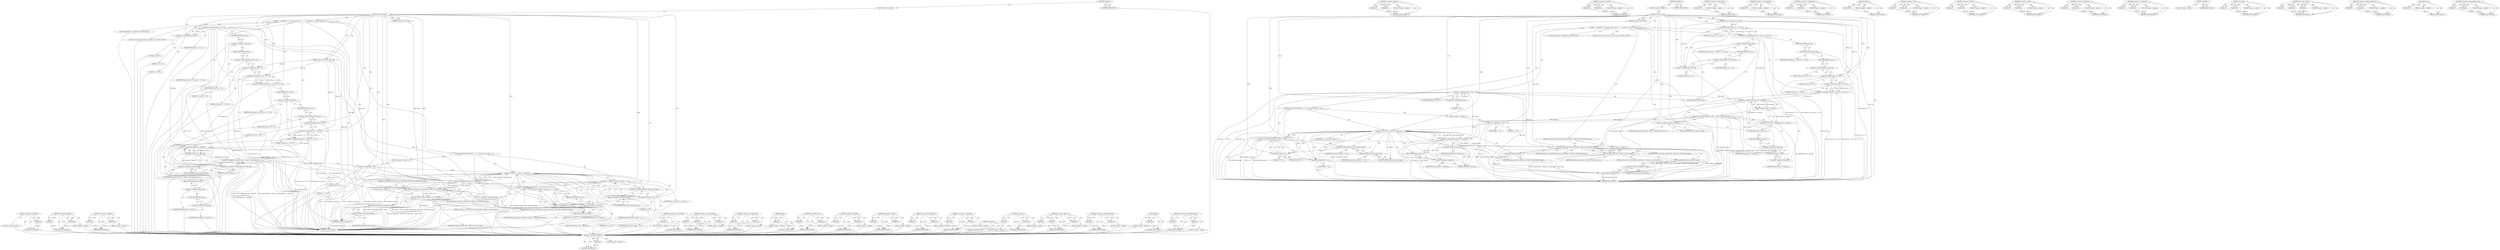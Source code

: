 digraph "&lt;operator&gt;.indirectIndexAccess" {
vulnerable_188 [label=<(METHOD,&lt;operator&gt;.addressOf)>];
vulnerable_189 [label=<(PARAM,p1)>];
vulnerable_190 [label=<(BLOCK,&lt;empty&gt;,&lt;empty&gt;)>];
vulnerable_191 [label=<(METHOD_RETURN,ANY)>];
vulnerable_139 [label=<(METHOD,&lt;operator&gt;.addition)>];
vulnerable_140 [label=<(PARAM,p1)>];
vulnerable_141 [label=<(PARAM,p2)>];
vulnerable_142 [label=<(BLOCK,&lt;empty&gt;,&lt;empty&gt;)>];
vulnerable_143 [label=<(METHOD_RETURN,ANY)>];
vulnerable_163 [label=<(METHOD,&lt;operator&gt;.lessThan)>];
vulnerable_164 [label=<(PARAM,p1)>];
vulnerable_165 [label=<(PARAM,p2)>];
vulnerable_166 [label=<(BLOCK,&lt;empty&gt;,&lt;empty&gt;)>];
vulnerable_167 [label=<(METHOD_RETURN,ANY)>];
vulnerable_6 [label=<(METHOD,&lt;global&gt;)<SUB>1</SUB>>];
vulnerable_7 [label=<(BLOCK,&lt;empty&gt;,&lt;empty&gt;)<SUB>1</SUB>>];
vulnerable_8 [label=<(METHOD,set_active_map)<SUB>1</SUB>>];
vulnerable_9 [label=<(PARAM,const vpx_codec_enc_cfg_t *cfg)<SUB>1</SUB>>];
vulnerable_10 [label=<(PARAM,vpx_codec_ctx_t *codec)<SUB>2</SUB>>];
vulnerable_11 [label=<(BLOCK,{
   unsigned int i;
  vpx_active_map_t map = {...,{
   unsigned int i;
  vpx_active_map_t map = {...)<SUB>2</SUB>>];
vulnerable_12 [label="<(LOCAL,unsigned int i: unsigned int)<SUB>3</SUB>>"];
vulnerable_13 [label="<(LOCAL,vpx_active_map_t map: vpx_active_map_t)<SUB>4</SUB>>"];
vulnerable_14 [label=<(&lt;operator&gt;.assignment,map = {0})<SUB>4</SUB>>];
vulnerable_15 [label=<(IDENTIFIER,map,map = {0})<SUB>4</SUB>>];
vulnerable_16 [label=<(&lt;operator&gt;.arrayInitializer,{0})<SUB>4</SUB>>];
vulnerable_17 [label=<(LITERAL,0,{0})<SUB>4</SUB>>];
vulnerable_18 [label=<(&lt;operator&gt;.assignment,map.rows = (cfg-&gt;g_h + 15) / 16)<SUB>6</SUB>>];
vulnerable_19 [label=<(&lt;operator&gt;.fieldAccess,map.rows)<SUB>6</SUB>>];
vulnerable_20 [label=<(IDENTIFIER,map,map.rows = (cfg-&gt;g_h + 15) / 16)<SUB>6</SUB>>];
vulnerable_21 [label=<(FIELD_IDENTIFIER,rows,rows)<SUB>6</SUB>>];
vulnerable_22 [label=<(&lt;operator&gt;.division,(cfg-&gt;g_h + 15) / 16)<SUB>6</SUB>>];
vulnerable_23 [label=<(&lt;operator&gt;.addition,cfg-&gt;g_h + 15)<SUB>6</SUB>>];
vulnerable_24 [label=<(&lt;operator&gt;.indirectFieldAccess,cfg-&gt;g_h)<SUB>6</SUB>>];
vulnerable_25 [label=<(IDENTIFIER,cfg,cfg-&gt;g_h + 15)<SUB>6</SUB>>];
vulnerable_26 [label=<(FIELD_IDENTIFIER,g_h,g_h)<SUB>6</SUB>>];
vulnerable_27 [label=<(LITERAL,15,cfg-&gt;g_h + 15)<SUB>6</SUB>>];
vulnerable_28 [label=<(LITERAL,16,(cfg-&gt;g_h + 15) / 16)<SUB>6</SUB>>];
vulnerable_29 [label=<(&lt;operator&gt;.assignment,map.cols = (cfg-&gt;g_w + 15) / 16)<SUB>7</SUB>>];
vulnerable_30 [label=<(&lt;operator&gt;.fieldAccess,map.cols)<SUB>7</SUB>>];
vulnerable_31 [label=<(IDENTIFIER,map,map.cols = (cfg-&gt;g_w + 15) / 16)<SUB>7</SUB>>];
vulnerable_32 [label=<(FIELD_IDENTIFIER,cols,cols)<SUB>7</SUB>>];
vulnerable_33 [label=<(&lt;operator&gt;.division,(cfg-&gt;g_w + 15) / 16)<SUB>7</SUB>>];
vulnerable_34 [label=<(&lt;operator&gt;.addition,cfg-&gt;g_w + 15)<SUB>7</SUB>>];
vulnerable_35 [label=<(&lt;operator&gt;.indirectFieldAccess,cfg-&gt;g_w)<SUB>7</SUB>>];
vulnerable_36 [label=<(IDENTIFIER,cfg,cfg-&gt;g_w + 15)<SUB>7</SUB>>];
vulnerable_37 [label=<(FIELD_IDENTIFIER,g_w,g_w)<SUB>7</SUB>>];
vulnerable_38 [label=<(LITERAL,15,cfg-&gt;g_w + 15)<SUB>7</SUB>>];
vulnerable_39 [label=<(LITERAL,16,(cfg-&gt;g_w + 15) / 16)<SUB>7</SUB>>];
vulnerable_40 [label=<(&lt;operator&gt;.assignment,map.active_map = (uint8_t *)malloc(map.rows * m...)<SUB>9</SUB>>];
vulnerable_41 [label=<(&lt;operator&gt;.fieldAccess,map.active_map)<SUB>9</SUB>>];
vulnerable_42 [label=<(IDENTIFIER,map,map.active_map = (uint8_t *)malloc(map.rows * m...)<SUB>9</SUB>>];
vulnerable_43 [label=<(FIELD_IDENTIFIER,active_map,active_map)<SUB>9</SUB>>];
vulnerable_44 [label=<(&lt;operator&gt;.cast,(uint8_t *)malloc(map.rows * map.cols))<SUB>9</SUB>>];
vulnerable_45 [label=<(UNKNOWN,uint8_t *,uint8_t *)<SUB>9</SUB>>];
vulnerable_46 [label=<(malloc,malloc(map.rows * map.cols))<SUB>9</SUB>>];
vulnerable_47 [label=<(&lt;operator&gt;.multiplication,map.rows * map.cols)<SUB>9</SUB>>];
vulnerable_48 [label=<(&lt;operator&gt;.fieldAccess,map.rows)<SUB>9</SUB>>];
vulnerable_49 [label=<(IDENTIFIER,map,map.rows * map.cols)<SUB>9</SUB>>];
vulnerable_50 [label=<(FIELD_IDENTIFIER,rows,rows)<SUB>9</SUB>>];
vulnerable_51 [label=<(&lt;operator&gt;.fieldAccess,map.cols)<SUB>9</SUB>>];
vulnerable_52 [label=<(IDENTIFIER,map,map.rows * map.cols)<SUB>9</SUB>>];
vulnerable_53 [label=<(FIELD_IDENTIFIER,cols,cols)<SUB>9</SUB>>];
vulnerable_54 [label=<(CONTROL_STRUCTURE,FOR,for (i = 0;i &lt; map.rows * map.cols;++i))<SUB>10</SUB>>];
vulnerable_55 [label=<(BLOCK,&lt;empty&gt;,&lt;empty&gt;)<SUB>10</SUB>>];
vulnerable_56 [label=<(&lt;operator&gt;.assignment,i = 0)<SUB>10</SUB>>];
vulnerable_57 [label=<(IDENTIFIER,i,i = 0)<SUB>10</SUB>>];
vulnerable_58 [label=<(LITERAL,0,i = 0)<SUB>10</SUB>>];
vulnerable_59 [label=<(&lt;operator&gt;.lessThan,i &lt; map.rows * map.cols)<SUB>10</SUB>>];
vulnerable_60 [label=<(IDENTIFIER,i,i &lt; map.rows * map.cols)<SUB>10</SUB>>];
vulnerable_61 [label=<(&lt;operator&gt;.multiplication,map.rows * map.cols)<SUB>10</SUB>>];
vulnerable_62 [label=<(&lt;operator&gt;.fieldAccess,map.rows)<SUB>10</SUB>>];
vulnerable_63 [label=<(IDENTIFIER,map,map.rows * map.cols)<SUB>10</SUB>>];
vulnerable_64 [label=<(FIELD_IDENTIFIER,rows,rows)<SUB>10</SUB>>];
vulnerable_65 [label=<(&lt;operator&gt;.fieldAccess,map.cols)<SUB>10</SUB>>];
vulnerable_66 [label=<(IDENTIFIER,map,map.rows * map.cols)<SUB>10</SUB>>];
vulnerable_67 [label=<(FIELD_IDENTIFIER,cols,cols)<SUB>10</SUB>>];
vulnerable_68 [label=<(&lt;operator&gt;.preIncrement,++i)<SUB>10</SUB>>];
vulnerable_69 [label=<(IDENTIFIER,i,++i)<SUB>10</SUB>>];
vulnerable_70 [label=<(&lt;operator&gt;.assignment,map.active_map[i] = i % 2)<SUB>11</SUB>>];
vulnerable_71 [label=<(&lt;operator&gt;.indirectIndexAccess,map.active_map[i])<SUB>11</SUB>>];
vulnerable_72 [label=<(&lt;operator&gt;.fieldAccess,map.active_map)<SUB>11</SUB>>];
vulnerable_73 [label=<(IDENTIFIER,map,map.active_map[i] = i % 2)<SUB>11</SUB>>];
vulnerable_74 [label=<(FIELD_IDENTIFIER,active_map,active_map)<SUB>11</SUB>>];
vulnerable_75 [label=<(IDENTIFIER,i,map.active_map[i] = i % 2)<SUB>11</SUB>>];
vulnerable_76 [label=<(&lt;operator&gt;.modulo,i % 2)<SUB>11</SUB>>];
vulnerable_77 [label=<(IDENTIFIER,i,i % 2)<SUB>11</SUB>>];
vulnerable_78 [label=<(LITERAL,2,i % 2)<SUB>11</SUB>>];
vulnerable_79 [label=<(CONTROL_STRUCTURE,IF,if (vpx_codec_control(codec, VP8E_SET_ACTIVEMAP, &amp;map)))<SUB>13</SUB>>];
vulnerable_80 [label=<(vpx_codec_control,vpx_codec_control(codec, VP8E_SET_ACTIVEMAP, &amp;map))<SUB>13</SUB>>];
vulnerable_81 [label=<(IDENTIFIER,codec,vpx_codec_control(codec, VP8E_SET_ACTIVEMAP, &amp;map))<SUB>13</SUB>>];
vulnerable_82 [label=<(IDENTIFIER,VP8E_SET_ACTIVEMAP,vpx_codec_control(codec, VP8E_SET_ACTIVEMAP, &amp;map))<SUB>13</SUB>>];
vulnerable_83 [label=<(&lt;operator&gt;.addressOf,&amp;map)<SUB>13</SUB>>];
vulnerable_84 [label=<(IDENTIFIER,map,vpx_codec_control(codec, VP8E_SET_ACTIVEMAP, &amp;map))<SUB>13</SUB>>];
vulnerable_85 [label=<(BLOCK,&lt;empty&gt;,&lt;empty&gt;)<SUB>14</SUB>>];
vulnerable_86 [label=<(die_codec,die_codec(codec, &quot;Failed to set active map&quot;))<SUB>14</SUB>>];
vulnerable_87 [label=<(IDENTIFIER,codec,die_codec(codec, &quot;Failed to set active map&quot;))<SUB>14</SUB>>];
vulnerable_88 [label=<(LITERAL,&quot;Failed to set active map&quot;,die_codec(codec, &quot;Failed to set active map&quot;))<SUB>14</SUB>>];
vulnerable_89 [label=<(free,free(map.active_map))<SUB>16</SUB>>];
vulnerable_90 [label=<(&lt;operator&gt;.fieldAccess,map.active_map)<SUB>16</SUB>>];
vulnerable_91 [label=<(IDENTIFIER,map,free(map.active_map))<SUB>16</SUB>>];
vulnerable_92 [label=<(FIELD_IDENTIFIER,active_map,active_map)<SUB>16</SUB>>];
vulnerable_93 [label=<(METHOD_RETURN,void)<SUB>1</SUB>>];
vulnerable_95 [label=<(METHOD_RETURN,ANY)<SUB>1</SUB>>];
vulnerable_168 [label=<(METHOD,&lt;operator&gt;.preIncrement)>];
vulnerable_169 [label=<(PARAM,p1)>];
vulnerable_170 [label=<(BLOCK,&lt;empty&gt;,&lt;empty&gt;)>];
vulnerable_171 [label=<(METHOD_RETURN,ANY)>];
vulnerable_125 [label=<(METHOD,&lt;operator&gt;.arrayInitializer)>];
vulnerable_126 [label=<(PARAM,p1)>];
vulnerable_127 [label=<(BLOCK,&lt;empty&gt;,&lt;empty&gt;)>];
vulnerable_128 [label=<(METHOD_RETURN,ANY)>];
vulnerable_158 [label=<(METHOD,&lt;operator&gt;.multiplication)>];
vulnerable_159 [label=<(PARAM,p1)>];
vulnerable_160 [label=<(PARAM,p2)>];
vulnerable_161 [label=<(BLOCK,&lt;empty&gt;,&lt;empty&gt;)>];
vulnerable_162 [label=<(METHOD_RETURN,ANY)>];
vulnerable_154 [label=<(METHOD,malloc)>];
vulnerable_155 [label=<(PARAM,p1)>];
vulnerable_156 [label=<(BLOCK,&lt;empty&gt;,&lt;empty&gt;)>];
vulnerable_157 [label=<(METHOD_RETURN,ANY)>];
vulnerable_149 [label=<(METHOD,&lt;operator&gt;.cast)>];
vulnerable_150 [label=<(PARAM,p1)>];
vulnerable_151 [label=<(PARAM,p2)>];
vulnerable_152 [label=<(BLOCK,&lt;empty&gt;,&lt;empty&gt;)>];
vulnerable_153 [label=<(METHOD_RETURN,ANY)>];
vulnerable_134 [label=<(METHOD,&lt;operator&gt;.division)>];
vulnerable_135 [label=<(PARAM,p1)>];
vulnerable_136 [label=<(PARAM,p2)>];
vulnerable_137 [label=<(BLOCK,&lt;empty&gt;,&lt;empty&gt;)>];
vulnerable_138 [label=<(METHOD_RETURN,ANY)>];
vulnerable_177 [label=<(METHOD,&lt;operator&gt;.modulo)>];
vulnerable_178 [label=<(PARAM,p1)>];
vulnerable_179 [label=<(PARAM,p2)>];
vulnerable_180 [label=<(BLOCK,&lt;empty&gt;,&lt;empty&gt;)>];
vulnerable_181 [label=<(METHOD_RETURN,ANY)>];
vulnerable_129 [label=<(METHOD,&lt;operator&gt;.fieldAccess)>];
vulnerable_130 [label=<(PARAM,p1)>];
vulnerable_131 [label=<(PARAM,p2)>];
vulnerable_132 [label=<(BLOCK,&lt;empty&gt;,&lt;empty&gt;)>];
vulnerable_133 [label=<(METHOD_RETURN,ANY)>];
vulnerable_120 [label=<(METHOD,&lt;operator&gt;.assignment)>];
vulnerable_121 [label=<(PARAM,p1)>];
vulnerable_122 [label=<(PARAM,p2)>];
vulnerable_123 [label=<(BLOCK,&lt;empty&gt;,&lt;empty&gt;)>];
vulnerable_124 [label=<(METHOD_RETURN,ANY)>];
vulnerable_114 [label=<(METHOD,&lt;global&gt;)<SUB>1</SUB>>];
vulnerable_115 [label=<(BLOCK,&lt;empty&gt;,&lt;empty&gt;)>];
vulnerable_116 [label=<(METHOD_RETURN,ANY)>];
vulnerable_192 [label=<(METHOD,die_codec)>];
vulnerable_193 [label=<(PARAM,p1)>];
vulnerable_194 [label=<(PARAM,p2)>];
vulnerable_195 [label=<(BLOCK,&lt;empty&gt;,&lt;empty&gt;)>];
vulnerable_196 [label=<(METHOD_RETURN,ANY)>];
vulnerable_182 [label=<(METHOD,vpx_codec_control)>];
vulnerable_183 [label=<(PARAM,p1)>];
vulnerable_184 [label=<(PARAM,p2)>];
vulnerable_185 [label=<(PARAM,p3)>];
vulnerable_186 [label=<(BLOCK,&lt;empty&gt;,&lt;empty&gt;)>];
vulnerable_187 [label=<(METHOD_RETURN,ANY)>];
vulnerable_144 [label=<(METHOD,&lt;operator&gt;.indirectFieldAccess)>];
vulnerable_145 [label=<(PARAM,p1)>];
vulnerable_146 [label=<(PARAM,p2)>];
vulnerable_147 [label=<(BLOCK,&lt;empty&gt;,&lt;empty&gt;)>];
vulnerable_148 [label=<(METHOD_RETURN,ANY)>];
vulnerable_197 [label=<(METHOD,free)>];
vulnerable_198 [label=<(PARAM,p1)>];
vulnerable_199 [label=<(BLOCK,&lt;empty&gt;,&lt;empty&gt;)>];
vulnerable_200 [label=<(METHOD_RETURN,ANY)>];
vulnerable_172 [label=<(METHOD,&lt;operator&gt;.indirectIndexAccess)>];
vulnerable_173 [label=<(PARAM,p1)>];
vulnerable_174 [label=<(PARAM,p2)>];
vulnerable_175 [label=<(BLOCK,&lt;empty&gt;,&lt;empty&gt;)>];
vulnerable_176 [label=<(METHOD_RETURN,ANY)>];
fixed_192 [label=<(METHOD,&lt;operator&gt;.addressOf)>];
fixed_193 [label=<(PARAM,p1)>];
fixed_194 [label=<(BLOCK,&lt;empty&gt;,&lt;empty&gt;)>];
fixed_195 [label=<(METHOD_RETURN,ANY)>];
fixed_143 [label=<(METHOD,&lt;operator&gt;.addition)>];
fixed_144 [label=<(PARAM,p1)>];
fixed_145 [label=<(PARAM,p2)>];
fixed_146 [label=<(BLOCK,&lt;empty&gt;,&lt;empty&gt;)>];
fixed_147 [label=<(METHOD_RETURN,ANY)>];
fixed_167 [label=<(METHOD,&lt;operator&gt;.lessThan)>];
fixed_168 [label=<(PARAM,p1)>];
fixed_169 [label=<(PARAM,p2)>];
fixed_170 [label=<(BLOCK,&lt;empty&gt;,&lt;empty&gt;)>];
fixed_171 [label=<(METHOD_RETURN,ANY)>];
fixed_6 [label=<(METHOD,&lt;global&gt;)<SUB>1</SUB>>];
fixed_7 [label=<(BLOCK,&lt;empty&gt;,&lt;empty&gt;)<SUB>1</SUB>>];
fixed_8 [label=<(METHOD,set_active_map)<SUB>1</SUB>>];
fixed_9 [label=<(PARAM,const vpx_codec_enc_cfg_t *cfg)<SUB>1</SUB>>];
fixed_10 [label=<(PARAM,vpx_codec_ctx_t *codec)<SUB>2</SUB>>];
fixed_11 [label=<(BLOCK,{
   unsigned int i;
  vpx_active_map_t map = {...,{
   unsigned int i;
  vpx_active_map_t map = {...)<SUB>2</SUB>>];
fixed_12 [label="<(LOCAL,unsigned int i: unsigned int)<SUB>3</SUB>>"];
fixed_13 [label="<(LOCAL,vpx_active_map_t map: vpx_active_map_t)<SUB>4</SUB>>"];
fixed_14 [label=<(&lt;operator&gt;.assignment,map = {0, 0, 0})<SUB>4</SUB>>];
fixed_15 [label=<(IDENTIFIER,map,map = {0, 0, 0})<SUB>4</SUB>>];
fixed_16 [label=<(&lt;operator&gt;.arrayInitializer,{0, 0, 0})<SUB>4</SUB>>];
fixed_17 [label=<(LITERAL,0,{0, 0, 0})<SUB>4</SUB>>];
fixed_18 [label=<(LITERAL,0,{0, 0, 0})<SUB>4</SUB>>];
fixed_19 [label=<(LITERAL,0,{0, 0, 0})<SUB>4</SUB>>];
fixed_20 [label=<(&lt;operator&gt;.assignment,map.rows = (cfg-&gt;g_h + 15) / 16)<SUB>6</SUB>>];
fixed_21 [label=<(&lt;operator&gt;.fieldAccess,map.rows)<SUB>6</SUB>>];
fixed_22 [label=<(IDENTIFIER,map,map.rows = (cfg-&gt;g_h + 15) / 16)<SUB>6</SUB>>];
fixed_23 [label=<(FIELD_IDENTIFIER,rows,rows)<SUB>6</SUB>>];
fixed_24 [label=<(&lt;operator&gt;.division,(cfg-&gt;g_h + 15) / 16)<SUB>6</SUB>>];
fixed_25 [label=<(&lt;operator&gt;.addition,cfg-&gt;g_h + 15)<SUB>6</SUB>>];
fixed_26 [label=<(&lt;operator&gt;.indirectFieldAccess,cfg-&gt;g_h)<SUB>6</SUB>>];
fixed_27 [label=<(IDENTIFIER,cfg,cfg-&gt;g_h + 15)<SUB>6</SUB>>];
fixed_28 [label=<(FIELD_IDENTIFIER,g_h,g_h)<SUB>6</SUB>>];
fixed_29 [label=<(LITERAL,15,cfg-&gt;g_h + 15)<SUB>6</SUB>>];
fixed_30 [label=<(LITERAL,16,(cfg-&gt;g_h + 15) / 16)<SUB>6</SUB>>];
fixed_31 [label=<(&lt;operator&gt;.assignment,map.cols = (cfg-&gt;g_w + 15) / 16)<SUB>7</SUB>>];
fixed_32 [label=<(&lt;operator&gt;.fieldAccess,map.cols)<SUB>7</SUB>>];
fixed_33 [label=<(IDENTIFIER,map,map.cols = (cfg-&gt;g_w + 15) / 16)<SUB>7</SUB>>];
fixed_34 [label=<(FIELD_IDENTIFIER,cols,cols)<SUB>7</SUB>>];
fixed_35 [label=<(&lt;operator&gt;.division,(cfg-&gt;g_w + 15) / 16)<SUB>7</SUB>>];
fixed_36 [label=<(&lt;operator&gt;.addition,cfg-&gt;g_w + 15)<SUB>7</SUB>>];
fixed_37 [label=<(&lt;operator&gt;.indirectFieldAccess,cfg-&gt;g_w)<SUB>7</SUB>>];
fixed_38 [label=<(IDENTIFIER,cfg,cfg-&gt;g_w + 15)<SUB>7</SUB>>];
fixed_39 [label=<(FIELD_IDENTIFIER,g_w,g_w)<SUB>7</SUB>>];
fixed_40 [label=<(LITERAL,15,cfg-&gt;g_w + 15)<SUB>7</SUB>>];
fixed_41 [label=<(LITERAL,16,(cfg-&gt;g_w + 15) / 16)<SUB>7</SUB>>];
fixed_42 [label=<(&lt;operator&gt;.assignment,map.active_map = (uint8_t *)malloc(map.rows * m...)<SUB>9</SUB>>];
fixed_43 [label=<(&lt;operator&gt;.fieldAccess,map.active_map)<SUB>9</SUB>>];
fixed_44 [label=<(IDENTIFIER,map,map.active_map = (uint8_t *)malloc(map.rows * m...)<SUB>9</SUB>>];
fixed_45 [label=<(FIELD_IDENTIFIER,active_map,active_map)<SUB>9</SUB>>];
fixed_46 [label=<(&lt;operator&gt;.cast,(uint8_t *)malloc(map.rows * map.cols))<SUB>9</SUB>>];
fixed_47 [label=<(UNKNOWN,uint8_t *,uint8_t *)<SUB>9</SUB>>];
fixed_48 [label=<(malloc,malloc(map.rows * map.cols))<SUB>9</SUB>>];
fixed_49 [label=<(&lt;operator&gt;.multiplication,map.rows * map.cols)<SUB>9</SUB>>];
fixed_50 [label=<(&lt;operator&gt;.fieldAccess,map.rows)<SUB>9</SUB>>];
fixed_51 [label=<(IDENTIFIER,map,map.rows * map.cols)<SUB>9</SUB>>];
fixed_52 [label=<(FIELD_IDENTIFIER,rows,rows)<SUB>9</SUB>>];
fixed_53 [label=<(&lt;operator&gt;.fieldAccess,map.cols)<SUB>9</SUB>>];
fixed_54 [label=<(IDENTIFIER,map,map.rows * map.cols)<SUB>9</SUB>>];
fixed_55 [label=<(FIELD_IDENTIFIER,cols,cols)<SUB>9</SUB>>];
fixed_56 [label=<(CONTROL_STRUCTURE,FOR,for (i = 0;i &lt; map.rows * map.cols;++i))<SUB>10</SUB>>];
fixed_57 [label=<(BLOCK,&lt;empty&gt;,&lt;empty&gt;)<SUB>10</SUB>>];
fixed_58 [label=<(&lt;operator&gt;.assignment,i = 0)<SUB>10</SUB>>];
fixed_59 [label=<(IDENTIFIER,i,i = 0)<SUB>10</SUB>>];
fixed_60 [label=<(LITERAL,0,i = 0)<SUB>10</SUB>>];
fixed_61 [label=<(&lt;operator&gt;.lessThan,i &lt; map.rows * map.cols)<SUB>10</SUB>>];
fixed_62 [label=<(IDENTIFIER,i,i &lt; map.rows * map.cols)<SUB>10</SUB>>];
fixed_63 [label=<(&lt;operator&gt;.multiplication,map.rows * map.cols)<SUB>10</SUB>>];
fixed_64 [label=<(&lt;operator&gt;.fieldAccess,map.rows)<SUB>10</SUB>>];
fixed_65 [label=<(IDENTIFIER,map,map.rows * map.cols)<SUB>10</SUB>>];
fixed_66 [label=<(FIELD_IDENTIFIER,rows,rows)<SUB>10</SUB>>];
fixed_67 [label=<(&lt;operator&gt;.fieldAccess,map.cols)<SUB>10</SUB>>];
fixed_68 [label=<(IDENTIFIER,map,map.rows * map.cols)<SUB>10</SUB>>];
fixed_69 [label=<(FIELD_IDENTIFIER,cols,cols)<SUB>10</SUB>>];
fixed_70 [label=<(&lt;operator&gt;.preIncrement,++i)<SUB>10</SUB>>];
fixed_71 [label=<(IDENTIFIER,i,++i)<SUB>10</SUB>>];
fixed_72 [label=<(&lt;operator&gt;.assignment,map.active_map[i] = i % 2)<SUB>11</SUB>>];
fixed_73 [label=<(&lt;operator&gt;.indirectIndexAccess,map.active_map[i])<SUB>11</SUB>>];
fixed_74 [label=<(&lt;operator&gt;.fieldAccess,map.active_map)<SUB>11</SUB>>];
fixed_75 [label=<(IDENTIFIER,map,map.active_map[i] = i % 2)<SUB>11</SUB>>];
fixed_76 [label=<(FIELD_IDENTIFIER,active_map,active_map)<SUB>11</SUB>>];
fixed_77 [label=<(IDENTIFIER,i,map.active_map[i] = i % 2)<SUB>11</SUB>>];
fixed_78 [label=<(&lt;operator&gt;.modulo,i % 2)<SUB>11</SUB>>];
fixed_79 [label=<(IDENTIFIER,i,i % 2)<SUB>11</SUB>>];
fixed_80 [label=<(LITERAL,2,i % 2)<SUB>11</SUB>>];
fixed_81 [label=<(CONTROL_STRUCTURE,IF,if (vpx_codec_control(codec, VP8E_SET_ACTIVEMAP, &amp;map)))<SUB>13</SUB>>];
fixed_82 [label=<(vpx_codec_control,vpx_codec_control(codec, VP8E_SET_ACTIVEMAP, &amp;map))<SUB>13</SUB>>];
fixed_83 [label=<(IDENTIFIER,codec,vpx_codec_control(codec, VP8E_SET_ACTIVEMAP, &amp;map))<SUB>13</SUB>>];
fixed_84 [label=<(IDENTIFIER,VP8E_SET_ACTIVEMAP,vpx_codec_control(codec, VP8E_SET_ACTIVEMAP, &amp;map))<SUB>13</SUB>>];
fixed_85 [label=<(&lt;operator&gt;.addressOf,&amp;map)<SUB>13</SUB>>];
fixed_86 [label=<(IDENTIFIER,map,vpx_codec_control(codec, VP8E_SET_ACTIVEMAP, &amp;map))<SUB>13</SUB>>];
fixed_87 [label=<(BLOCK,&lt;empty&gt;,&lt;empty&gt;)<SUB>14</SUB>>];
fixed_88 [label=<(die_codec,die_codec(codec, &quot;Failed to set active map&quot;))<SUB>14</SUB>>];
fixed_89 [label=<(IDENTIFIER,codec,die_codec(codec, &quot;Failed to set active map&quot;))<SUB>14</SUB>>];
fixed_90 [label=<(LITERAL,&quot;Failed to set active map&quot;,die_codec(codec, &quot;Failed to set active map&quot;))<SUB>14</SUB>>];
fixed_91 [label=<(free,free(map.active_map))<SUB>16</SUB>>];
fixed_92 [label=<(&lt;operator&gt;.fieldAccess,map.active_map)<SUB>16</SUB>>];
fixed_93 [label=<(IDENTIFIER,map,free(map.active_map))<SUB>16</SUB>>];
fixed_94 [label=<(FIELD_IDENTIFIER,active_map,active_map)<SUB>16</SUB>>];
fixed_95 [label=<(METHOD_RETURN,void)<SUB>1</SUB>>];
fixed_97 [label=<(METHOD_RETURN,ANY)<SUB>1</SUB>>];
fixed_172 [label=<(METHOD,&lt;operator&gt;.preIncrement)>];
fixed_173 [label=<(PARAM,p1)>];
fixed_174 [label=<(BLOCK,&lt;empty&gt;,&lt;empty&gt;)>];
fixed_175 [label=<(METHOD_RETURN,ANY)>];
fixed_127 [label=<(METHOD,&lt;operator&gt;.arrayInitializer)>];
fixed_128 [label=<(PARAM,p1)>];
fixed_129 [label=<(PARAM,p2)>];
fixed_130 [label=<(PARAM,p3)>];
fixed_131 [label=<(BLOCK,&lt;empty&gt;,&lt;empty&gt;)>];
fixed_132 [label=<(METHOD_RETURN,ANY)>];
fixed_162 [label=<(METHOD,&lt;operator&gt;.multiplication)>];
fixed_163 [label=<(PARAM,p1)>];
fixed_164 [label=<(PARAM,p2)>];
fixed_165 [label=<(BLOCK,&lt;empty&gt;,&lt;empty&gt;)>];
fixed_166 [label=<(METHOD_RETURN,ANY)>];
fixed_158 [label=<(METHOD,malloc)>];
fixed_159 [label=<(PARAM,p1)>];
fixed_160 [label=<(BLOCK,&lt;empty&gt;,&lt;empty&gt;)>];
fixed_161 [label=<(METHOD_RETURN,ANY)>];
fixed_153 [label=<(METHOD,&lt;operator&gt;.cast)>];
fixed_154 [label=<(PARAM,p1)>];
fixed_155 [label=<(PARAM,p2)>];
fixed_156 [label=<(BLOCK,&lt;empty&gt;,&lt;empty&gt;)>];
fixed_157 [label=<(METHOD_RETURN,ANY)>];
fixed_138 [label=<(METHOD,&lt;operator&gt;.division)>];
fixed_139 [label=<(PARAM,p1)>];
fixed_140 [label=<(PARAM,p2)>];
fixed_141 [label=<(BLOCK,&lt;empty&gt;,&lt;empty&gt;)>];
fixed_142 [label=<(METHOD_RETURN,ANY)>];
fixed_181 [label=<(METHOD,&lt;operator&gt;.modulo)>];
fixed_182 [label=<(PARAM,p1)>];
fixed_183 [label=<(PARAM,p2)>];
fixed_184 [label=<(BLOCK,&lt;empty&gt;,&lt;empty&gt;)>];
fixed_185 [label=<(METHOD_RETURN,ANY)>];
fixed_133 [label=<(METHOD,&lt;operator&gt;.fieldAccess)>];
fixed_134 [label=<(PARAM,p1)>];
fixed_135 [label=<(PARAM,p2)>];
fixed_136 [label=<(BLOCK,&lt;empty&gt;,&lt;empty&gt;)>];
fixed_137 [label=<(METHOD_RETURN,ANY)>];
fixed_122 [label=<(METHOD,&lt;operator&gt;.assignment)>];
fixed_123 [label=<(PARAM,p1)>];
fixed_124 [label=<(PARAM,p2)>];
fixed_125 [label=<(BLOCK,&lt;empty&gt;,&lt;empty&gt;)>];
fixed_126 [label=<(METHOD_RETURN,ANY)>];
fixed_116 [label=<(METHOD,&lt;global&gt;)<SUB>1</SUB>>];
fixed_117 [label=<(BLOCK,&lt;empty&gt;,&lt;empty&gt;)>];
fixed_118 [label=<(METHOD_RETURN,ANY)>];
fixed_196 [label=<(METHOD,die_codec)>];
fixed_197 [label=<(PARAM,p1)>];
fixed_198 [label=<(PARAM,p2)>];
fixed_199 [label=<(BLOCK,&lt;empty&gt;,&lt;empty&gt;)>];
fixed_200 [label=<(METHOD_RETURN,ANY)>];
fixed_186 [label=<(METHOD,vpx_codec_control)>];
fixed_187 [label=<(PARAM,p1)>];
fixed_188 [label=<(PARAM,p2)>];
fixed_189 [label=<(PARAM,p3)>];
fixed_190 [label=<(BLOCK,&lt;empty&gt;,&lt;empty&gt;)>];
fixed_191 [label=<(METHOD_RETURN,ANY)>];
fixed_148 [label=<(METHOD,&lt;operator&gt;.indirectFieldAccess)>];
fixed_149 [label=<(PARAM,p1)>];
fixed_150 [label=<(PARAM,p2)>];
fixed_151 [label=<(BLOCK,&lt;empty&gt;,&lt;empty&gt;)>];
fixed_152 [label=<(METHOD_RETURN,ANY)>];
fixed_201 [label=<(METHOD,free)>];
fixed_202 [label=<(PARAM,p1)>];
fixed_203 [label=<(BLOCK,&lt;empty&gt;,&lt;empty&gt;)>];
fixed_204 [label=<(METHOD_RETURN,ANY)>];
fixed_176 [label=<(METHOD,&lt;operator&gt;.indirectIndexAccess)>];
fixed_177 [label=<(PARAM,p1)>];
fixed_178 [label=<(PARAM,p2)>];
fixed_179 [label=<(BLOCK,&lt;empty&gt;,&lt;empty&gt;)>];
fixed_180 [label=<(METHOD_RETURN,ANY)>];
vulnerable_188 -> vulnerable_189  [key=0, label="AST: "];
vulnerable_188 -> vulnerable_189  [key=1, label="DDG: "];
vulnerable_188 -> vulnerable_190  [key=0, label="AST: "];
vulnerable_188 -> vulnerable_191  [key=0, label="AST: "];
vulnerable_188 -> vulnerable_191  [key=1, label="CFG: "];
vulnerable_189 -> vulnerable_191  [key=0, label="DDG: p1"];
vulnerable_139 -> vulnerable_140  [key=0, label="AST: "];
vulnerable_139 -> vulnerable_140  [key=1, label="DDG: "];
vulnerable_139 -> vulnerable_142  [key=0, label="AST: "];
vulnerable_139 -> vulnerable_141  [key=0, label="AST: "];
vulnerable_139 -> vulnerable_141  [key=1, label="DDG: "];
vulnerable_139 -> vulnerable_143  [key=0, label="AST: "];
vulnerable_139 -> vulnerable_143  [key=1, label="CFG: "];
vulnerable_140 -> vulnerable_143  [key=0, label="DDG: p1"];
vulnerable_141 -> vulnerable_143  [key=0, label="DDG: p2"];
vulnerable_163 -> vulnerable_164  [key=0, label="AST: "];
vulnerable_163 -> vulnerable_164  [key=1, label="DDG: "];
vulnerable_163 -> vulnerable_166  [key=0, label="AST: "];
vulnerable_163 -> vulnerable_165  [key=0, label="AST: "];
vulnerable_163 -> vulnerable_165  [key=1, label="DDG: "];
vulnerable_163 -> vulnerable_167  [key=0, label="AST: "];
vulnerable_163 -> vulnerable_167  [key=1, label="CFG: "];
vulnerable_164 -> vulnerable_167  [key=0, label="DDG: p1"];
vulnerable_165 -> vulnerable_167  [key=0, label="DDG: p2"];
vulnerable_6 -> vulnerable_7  [key=0, label="AST: "];
vulnerable_6 -> vulnerable_95  [key=0, label="AST: "];
vulnerable_6 -> vulnerable_95  [key=1, label="CFG: "];
vulnerable_7 -> vulnerable_8  [key=0, label="AST: "];
vulnerable_8 -> vulnerable_9  [key=0, label="AST: "];
vulnerable_8 -> vulnerable_9  [key=1, label="DDG: "];
vulnerable_8 -> vulnerable_10  [key=0, label="AST: "];
vulnerable_8 -> vulnerable_10  [key=1, label="DDG: "];
vulnerable_8 -> vulnerable_11  [key=0, label="AST: "];
vulnerable_8 -> vulnerable_93  [key=0, label="AST: "];
vulnerable_8 -> vulnerable_16  [key=0, label="CFG: "];
vulnerable_8 -> vulnerable_16  [key=1, label="DDG: "];
vulnerable_8 -> vulnerable_89  [key=0, label="DDG: "];
vulnerable_8 -> vulnerable_22  [key=0, label="DDG: "];
vulnerable_8 -> vulnerable_33  [key=0, label="DDG: "];
vulnerable_8 -> vulnerable_56  [key=0, label="DDG: "];
vulnerable_8 -> vulnerable_59  [key=0, label="DDG: "];
vulnerable_8 -> vulnerable_68  [key=0, label="DDG: "];
vulnerable_8 -> vulnerable_80  [key=0, label="DDG: "];
vulnerable_8 -> vulnerable_23  [key=0, label="DDG: "];
vulnerable_8 -> vulnerable_34  [key=0, label="DDG: "];
vulnerable_8 -> vulnerable_76  [key=0, label="DDG: "];
vulnerable_8 -> vulnerable_86  [key=0, label="DDG: "];
vulnerable_9 -> vulnerable_93  [key=0, label="DDG: cfg"];
vulnerable_9 -> vulnerable_22  [key=0, label="DDG: cfg"];
vulnerable_9 -> vulnerable_33  [key=0, label="DDG: cfg"];
vulnerable_9 -> vulnerable_23  [key=0, label="DDG: cfg"];
vulnerable_9 -> vulnerable_34  [key=0, label="DDG: cfg"];
vulnerable_10 -> vulnerable_80  [key=0, label="DDG: codec"];
vulnerable_11 -> vulnerable_12  [key=0, label="AST: "];
vulnerable_11 -> vulnerable_13  [key=0, label="AST: "];
vulnerable_11 -> vulnerable_14  [key=0, label="AST: "];
vulnerable_11 -> vulnerable_18  [key=0, label="AST: "];
vulnerable_11 -> vulnerable_29  [key=0, label="AST: "];
vulnerable_11 -> vulnerable_40  [key=0, label="AST: "];
vulnerable_11 -> vulnerable_54  [key=0, label="AST: "];
vulnerable_11 -> vulnerable_79  [key=0, label="AST: "];
vulnerable_11 -> vulnerable_89  [key=0, label="AST: "];
vulnerable_14 -> vulnerable_15  [key=0, label="AST: "];
vulnerable_14 -> vulnerable_16  [key=0, label="AST: "];
vulnerable_14 -> vulnerable_21  [key=0, label="CFG: "];
vulnerable_14 -> vulnerable_93  [key=0, label="DDG: map"];
vulnerable_14 -> vulnerable_93  [key=1, label="DDG: {0}"];
vulnerable_14 -> vulnerable_93  [key=2, label="DDG: map = {0}"];
vulnerable_14 -> vulnerable_89  [key=0, label="DDG: map"];
vulnerable_14 -> vulnerable_80  [key=0, label="DDG: map"];
vulnerable_14 -> vulnerable_61  [key=0, label="DDG: map"];
vulnerable_14 -> vulnerable_47  [key=0, label="DDG: map"];
vulnerable_16 -> vulnerable_17  [key=0, label="AST: "];
vulnerable_16 -> vulnerable_14  [key=0, label="CFG: "];
vulnerable_16 -> vulnerable_14  [key=1, label="DDG: 0"];
vulnerable_18 -> vulnerable_19  [key=0, label="AST: "];
vulnerable_18 -> vulnerable_22  [key=0, label="AST: "];
vulnerable_18 -> vulnerable_32  [key=0, label="CFG: "];
vulnerable_18 -> vulnerable_93  [key=0, label="DDG: (cfg-&gt;g_h + 15) / 16"];
vulnerable_18 -> vulnerable_93  [key=1, label="DDG: map.rows = (cfg-&gt;g_h + 15) / 16"];
vulnerable_18 -> vulnerable_47  [key=0, label="DDG: map.rows"];
vulnerable_19 -> vulnerable_20  [key=0, label="AST: "];
vulnerable_19 -> vulnerable_21  [key=0, label="AST: "];
vulnerable_19 -> vulnerable_26  [key=0, label="CFG: "];
vulnerable_21 -> vulnerable_19  [key=0, label="CFG: "];
vulnerable_22 -> vulnerable_23  [key=0, label="AST: "];
vulnerable_22 -> vulnerable_28  [key=0, label="AST: "];
vulnerable_22 -> vulnerable_18  [key=0, label="CFG: "];
vulnerable_22 -> vulnerable_18  [key=1, label="DDG: cfg-&gt;g_h + 15"];
vulnerable_22 -> vulnerable_18  [key=2, label="DDG: 16"];
vulnerable_22 -> vulnerable_93  [key=0, label="DDG: cfg-&gt;g_h + 15"];
vulnerable_23 -> vulnerable_24  [key=0, label="AST: "];
vulnerable_23 -> vulnerable_27  [key=0, label="AST: "];
vulnerable_23 -> vulnerable_22  [key=0, label="CFG: "];
vulnerable_23 -> vulnerable_93  [key=0, label="DDG: cfg-&gt;g_h"];
vulnerable_24 -> vulnerable_25  [key=0, label="AST: "];
vulnerable_24 -> vulnerable_26  [key=0, label="AST: "];
vulnerable_24 -> vulnerable_23  [key=0, label="CFG: "];
vulnerable_26 -> vulnerable_24  [key=0, label="CFG: "];
vulnerable_29 -> vulnerable_30  [key=0, label="AST: "];
vulnerable_29 -> vulnerable_33  [key=0, label="AST: "];
vulnerable_29 -> vulnerable_43  [key=0, label="CFG: "];
vulnerable_29 -> vulnerable_93  [key=0, label="DDG: (cfg-&gt;g_w + 15) / 16"];
vulnerable_29 -> vulnerable_93  [key=1, label="DDG: map.cols = (cfg-&gt;g_w + 15) / 16"];
vulnerable_29 -> vulnerable_47  [key=0, label="DDG: map.cols"];
vulnerable_30 -> vulnerable_31  [key=0, label="AST: "];
vulnerable_30 -> vulnerable_32  [key=0, label="AST: "];
vulnerable_30 -> vulnerable_37  [key=0, label="CFG: "];
vulnerable_32 -> vulnerable_30  [key=0, label="CFG: "];
vulnerable_33 -> vulnerable_34  [key=0, label="AST: "];
vulnerable_33 -> vulnerable_39  [key=0, label="AST: "];
vulnerable_33 -> vulnerable_29  [key=0, label="CFG: "];
vulnerable_33 -> vulnerable_29  [key=1, label="DDG: cfg-&gt;g_w + 15"];
vulnerable_33 -> vulnerable_29  [key=2, label="DDG: 16"];
vulnerable_33 -> vulnerable_93  [key=0, label="DDG: cfg-&gt;g_w + 15"];
vulnerable_34 -> vulnerable_35  [key=0, label="AST: "];
vulnerable_34 -> vulnerable_38  [key=0, label="AST: "];
vulnerable_34 -> vulnerable_33  [key=0, label="CFG: "];
vulnerable_34 -> vulnerable_93  [key=0, label="DDG: cfg-&gt;g_w"];
vulnerable_35 -> vulnerable_36  [key=0, label="AST: "];
vulnerable_35 -> vulnerable_37  [key=0, label="AST: "];
vulnerable_35 -> vulnerable_34  [key=0, label="CFG: "];
vulnerable_37 -> vulnerable_35  [key=0, label="CFG: "];
vulnerable_40 -> vulnerable_41  [key=0, label="AST: "];
vulnerable_40 -> vulnerable_44  [key=0, label="AST: "];
vulnerable_40 -> vulnerable_56  [key=0, label="CFG: "];
vulnerable_40 -> vulnerable_93  [key=0, label="DDG: (uint8_t *)malloc(map.rows * map.cols)"];
vulnerable_40 -> vulnerable_93  [key=1, label="DDG: map.active_map = (uint8_t *)malloc(map.rows * map.cols)"];
vulnerable_40 -> vulnerable_89  [key=0, label="DDG: map.active_map"];
vulnerable_40 -> vulnerable_80  [key=0, label="DDG: map.active_map"];
vulnerable_41 -> vulnerable_42  [key=0, label="AST: "];
vulnerable_41 -> vulnerable_43  [key=0, label="AST: "];
vulnerable_41 -> vulnerable_45  [key=0, label="CFG: "];
vulnerable_43 -> vulnerable_41  [key=0, label="CFG: "];
vulnerable_44 -> vulnerable_45  [key=0, label="AST: "];
vulnerable_44 -> vulnerable_46  [key=0, label="AST: "];
vulnerable_44 -> vulnerable_40  [key=0, label="CFG: "];
vulnerable_44 -> vulnerable_93  [key=0, label="DDG: malloc(map.rows * map.cols)"];
vulnerable_45 -> vulnerable_50  [key=0, label="CFG: "];
vulnerable_46 -> vulnerable_47  [key=0, label="AST: "];
vulnerable_46 -> vulnerable_44  [key=0, label="CFG: "];
vulnerable_46 -> vulnerable_44  [key=1, label="DDG: map.rows * map.cols"];
vulnerable_46 -> vulnerable_40  [key=0, label="DDG: map.rows * map.cols"];
vulnerable_47 -> vulnerable_48  [key=0, label="AST: "];
vulnerable_47 -> vulnerable_51  [key=0, label="AST: "];
vulnerable_47 -> vulnerable_46  [key=0, label="CFG: "];
vulnerable_47 -> vulnerable_46  [key=1, label="DDG: map.rows"];
vulnerable_47 -> vulnerable_46  [key=2, label="DDG: map.cols"];
vulnerable_47 -> vulnerable_61  [key=0, label="DDG: map.rows"];
vulnerable_47 -> vulnerable_61  [key=1, label="DDG: map.cols"];
vulnerable_48 -> vulnerable_49  [key=0, label="AST: "];
vulnerable_48 -> vulnerable_50  [key=0, label="AST: "];
vulnerable_48 -> vulnerable_53  [key=0, label="CFG: "];
vulnerable_50 -> vulnerable_48  [key=0, label="CFG: "];
vulnerable_51 -> vulnerable_52  [key=0, label="AST: "];
vulnerable_51 -> vulnerable_53  [key=0, label="AST: "];
vulnerable_51 -> vulnerable_47  [key=0, label="CFG: "];
vulnerable_53 -> vulnerable_51  [key=0, label="CFG: "];
vulnerable_54 -> vulnerable_55  [key=0, label="AST: "];
vulnerable_54 -> vulnerable_59  [key=0, label="AST: "];
vulnerable_54 -> vulnerable_68  [key=0, label="AST: "];
vulnerable_54 -> vulnerable_70  [key=0, label="AST: "];
vulnerable_55 -> vulnerable_56  [key=0, label="AST: "];
vulnerable_56 -> vulnerable_57  [key=0, label="AST: "];
vulnerable_56 -> vulnerable_58  [key=0, label="AST: "];
vulnerable_56 -> vulnerable_64  [key=0, label="CFG: "];
vulnerable_56 -> vulnerable_93  [key=0, label="DDG: i = 0"];
vulnerable_56 -> vulnerable_59  [key=0, label="DDG: i"];
vulnerable_59 -> vulnerable_60  [key=0, label="AST: "];
vulnerable_59 -> vulnerable_61  [key=0, label="AST: "];
vulnerable_59 -> vulnerable_61  [key=1, label="CDG: "];
vulnerable_59 -> vulnerable_74  [key=0, label="CFG: "];
vulnerable_59 -> vulnerable_74  [key=1, label="CDG: "];
vulnerable_59 -> vulnerable_83  [key=0, label="CFG: "];
vulnerable_59 -> vulnerable_93  [key=0, label="DDG: i"];
vulnerable_59 -> vulnerable_93  [key=1, label="DDG: map.rows * map.cols"];
vulnerable_59 -> vulnerable_93  [key=2, label="DDG: i &lt; map.rows * map.cols"];
vulnerable_59 -> vulnerable_76  [key=0, label="DDG: i"];
vulnerable_59 -> vulnerable_76  [key=1, label="CDG: "];
vulnerable_59 -> vulnerable_68  [key=0, label="CDG: "];
vulnerable_59 -> vulnerable_65  [key=0, label="CDG: "];
vulnerable_59 -> vulnerable_64  [key=0, label="CDG: "];
vulnerable_59 -> vulnerable_59  [key=0, label="CDG: "];
vulnerable_59 -> vulnerable_71  [key=0, label="CDG: "];
vulnerable_59 -> vulnerable_72  [key=0, label="CDG: "];
vulnerable_59 -> vulnerable_67  [key=0, label="CDG: "];
vulnerable_59 -> vulnerable_70  [key=0, label="CDG: "];
vulnerable_59 -> vulnerable_62  [key=0, label="CDG: "];
vulnerable_61 -> vulnerable_62  [key=0, label="AST: "];
vulnerable_61 -> vulnerable_65  [key=0, label="AST: "];
vulnerable_61 -> vulnerable_59  [key=0, label="CFG: "];
vulnerable_61 -> vulnerable_59  [key=1, label="DDG: map.rows"];
vulnerable_61 -> vulnerable_59  [key=2, label="DDG: map.cols"];
vulnerable_61 -> vulnerable_93  [key=0, label="DDG: map.rows"];
vulnerable_61 -> vulnerable_93  [key=1, label="DDG: map.cols"];
vulnerable_61 -> vulnerable_89  [key=0, label="DDG: map.rows"];
vulnerable_61 -> vulnerable_89  [key=1, label="DDG: map.cols"];
vulnerable_61 -> vulnerable_80  [key=0, label="DDG: map.rows"];
vulnerable_61 -> vulnerable_80  [key=1, label="DDG: map.cols"];
vulnerable_62 -> vulnerable_63  [key=0, label="AST: "];
vulnerable_62 -> vulnerable_64  [key=0, label="AST: "];
vulnerable_62 -> vulnerable_67  [key=0, label="CFG: "];
vulnerable_64 -> vulnerable_62  [key=0, label="CFG: "];
vulnerable_65 -> vulnerable_66  [key=0, label="AST: "];
vulnerable_65 -> vulnerable_67  [key=0, label="AST: "];
vulnerable_65 -> vulnerable_61  [key=0, label="CFG: "];
vulnerable_67 -> vulnerable_65  [key=0, label="CFG: "];
vulnerable_68 -> vulnerable_69  [key=0, label="AST: "];
vulnerable_68 -> vulnerable_64  [key=0, label="CFG: "];
vulnerable_68 -> vulnerable_93  [key=0, label="DDG: ++i"];
vulnerable_68 -> vulnerable_59  [key=0, label="DDG: i"];
vulnerable_70 -> vulnerable_71  [key=0, label="AST: "];
vulnerable_70 -> vulnerable_76  [key=0, label="AST: "];
vulnerable_70 -> vulnerable_68  [key=0, label="CFG: "];
vulnerable_70 -> vulnerable_93  [key=0, label="DDG: map.active_map[i]"];
vulnerable_70 -> vulnerable_93  [key=1, label="DDG: i % 2"];
vulnerable_70 -> vulnerable_93  [key=2, label="DDG: map.active_map[i] = i % 2"];
vulnerable_70 -> vulnerable_89  [key=0, label="DDG: map.active_map[i]"];
vulnerable_71 -> vulnerable_72  [key=0, label="AST: "];
vulnerable_71 -> vulnerable_75  [key=0, label="AST: "];
vulnerable_71 -> vulnerable_76  [key=0, label="CFG: "];
vulnerable_72 -> vulnerable_73  [key=0, label="AST: "];
vulnerable_72 -> vulnerable_74  [key=0, label="AST: "];
vulnerable_72 -> vulnerable_71  [key=0, label="CFG: "];
vulnerable_74 -> vulnerable_72  [key=0, label="CFG: "];
vulnerable_76 -> vulnerable_77  [key=0, label="AST: "];
vulnerable_76 -> vulnerable_78  [key=0, label="AST: "];
vulnerable_76 -> vulnerable_70  [key=0, label="CFG: "];
vulnerable_76 -> vulnerable_70  [key=1, label="DDG: i"];
vulnerable_76 -> vulnerable_70  [key=2, label="DDG: 2"];
vulnerable_76 -> vulnerable_68  [key=0, label="DDG: i"];
vulnerable_79 -> vulnerable_80  [key=0, label="AST: "];
vulnerable_79 -> vulnerable_85  [key=0, label="AST: "];
vulnerable_80 -> vulnerable_81  [key=0, label="AST: "];
vulnerable_80 -> vulnerable_82  [key=0, label="AST: "];
vulnerable_80 -> vulnerable_83  [key=0, label="AST: "];
vulnerable_80 -> vulnerable_86  [key=0, label="CFG: "];
vulnerable_80 -> vulnerable_86  [key=1, label="DDG: codec"];
vulnerable_80 -> vulnerable_86  [key=2, label="CDG: "];
vulnerable_80 -> vulnerable_92  [key=0, label="CFG: "];
vulnerable_80 -> vulnerable_93  [key=0, label="DDG: codec"];
vulnerable_80 -> vulnerable_93  [key=1, label="DDG: &amp;map"];
vulnerable_80 -> vulnerable_93  [key=2, label="DDG: vpx_codec_control(codec, VP8E_SET_ACTIVEMAP, &amp;map)"];
vulnerable_80 -> vulnerable_93  [key=3, label="DDG: VP8E_SET_ACTIVEMAP"];
vulnerable_83 -> vulnerable_84  [key=0, label="AST: "];
vulnerable_83 -> vulnerable_80  [key=0, label="CFG: "];
vulnerable_85 -> vulnerable_86  [key=0, label="AST: "];
vulnerable_86 -> vulnerable_87  [key=0, label="AST: "];
vulnerable_86 -> vulnerable_88  [key=0, label="AST: "];
vulnerable_86 -> vulnerable_92  [key=0, label="CFG: "];
vulnerable_86 -> vulnerable_93  [key=0, label="DDG: codec"];
vulnerable_86 -> vulnerable_93  [key=1, label="DDG: die_codec(codec, &quot;Failed to set active map&quot;)"];
vulnerable_89 -> vulnerable_90  [key=0, label="AST: "];
vulnerable_89 -> vulnerable_93  [key=0, label="CFG: "];
vulnerable_89 -> vulnerable_93  [key=1, label="DDG: map.active_map"];
vulnerable_90 -> vulnerable_91  [key=0, label="AST: "];
vulnerable_90 -> vulnerable_92  [key=0, label="AST: "];
vulnerable_90 -> vulnerable_89  [key=0, label="CFG: "];
vulnerable_92 -> vulnerable_90  [key=0, label="CFG: "];
vulnerable_168 -> vulnerable_169  [key=0, label="AST: "];
vulnerable_168 -> vulnerable_169  [key=1, label="DDG: "];
vulnerable_168 -> vulnerable_170  [key=0, label="AST: "];
vulnerable_168 -> vulnerable_171  [key=0, label="AST: "];
vulnerable_168 -> vulnerable_171  [key=1, label="CFG: "];
vulnerable_169 -> vulnerable_171  [key=0, label="DDG: p1"];
vulnerable_125 -> vulnerable_126  [key=0, label="AST: "];
vulnerable_125 -> vulnerable_126  [key=1, label="DDG: "];
vulnerable_125 -> vulnerable_127  [key=0, label="AST: "];
vulnerable_125 -> vulnerable_128  [key=0, label="AST: "];
vulnerable_125 -> vulnerable_128  [key=1, label="CFG: "];
vulnerable_126 -> vulnerable_128  [key=0, label="DDG: p1"];
vulnerable_158 -> vulnerable_159  [key=0, label="AST: "];
vulnerable_158 -> vulnerable_159  [key=1, label="DDG: "];
vulnerable_158 -> vulnerable_161  [key=0, label="AST: "];
vulnerable_158 -> vulnerable_160  [key=0, label="AST: "];
vulnerable_158 -> vulnerable_160  [key=1, label="DDG: "];
vulnerable_158 -> vulnerable_162  [key=0, label="AST: "];
vulnerable_158 -> vulnerable_162  [key=1, label="CFG: "];
vulnerable_159 -> vulnerable_162  [key=0, label="DDG: p1"];
vulnerable_160 -> vulnerable_162  [key=0, label="DDG: p2"];
vulnerable_154 -> vulnerable_155  [key=0, label="AST: "];
vulnerable_154 -> vulnerable_155  [key=1, label="DDG: "];
vulnerable_154 -> vulnerable_156  [key=0, label="AST: "];
vulnerable_154 -> vulnerable_157  [key=0, label="AST: "];
vulnerable_154 -> vulnerable_157  [key=1, label="CFG: "];
vulnerable_155 -> vulnerable_157  [key=0, label="DDG: p1"];
vulnerable_149 -> vulnerable_150  [key=0, label="AST: "];
vulnerable_149 -> vulnerable_150  [key=1, label="DDG: "];
vulnerable_149 -> vulnerable_152  [key=0, label="AST: "];
vulnerable_149 -> vulnerable_151  [key=0, label="AST: "];
vulnerable_149 -> vulnerable_151  [key=1, label="DDG: "];
vulnerable_149 -> vulnerable_153  [key=0, label="AST: "];
vulnerable_149 -> vulnerable_153  [key=1, label="CFG: "];
vulnerable_150 -> vulnerable_153  [key=0, label="DDG: p1"];
vulnerable_151 -> vulnerable_153  [key=0, label="DDG: p2"];
vulnerable_134 -> vulnerable_135  [key=0, label="AST: "];
vulnerable_134 -> vulnerable_135  [key=1, label="DDG: "];
vulnerable_134 -> vulnerable_137  [key=0, label="AST: "];
vulnerable_134 -> vulnerable_136  [key=0, label="AST: "];
vulnerable_134 -> vulnerable_136  [key=1, label="DDG: "];
vulnerable_134 -> vulnerable_138  [key=0, label="AST: "];
vulnerable_134 -> vulnerable_138  [key=1, label="CFG: "];
vulnerable_135 -> vulnerable_138  [key=0, label="DDG: p1"];
vulnerable_136 -> vulnerable_138  [key=0, label="DDG: p2"];
vulnerable_177 -> vulnerable_178  [key=0, label="AST: "];
vulnerable_177 -> vulnerable_178  [key=1, label="DDG: "];
vulnerable_177 -> vulnerable_180  [key=0, label="AST: "];
vulnerable_177 -> vulnerable_179  [key=0, label="AST: "];
vulnerable_177 -> vulnerable_179  [key=1, label="DDG: "];
vulnerable_177 -> vulnerable_181  [key=0, label="AST: "];
vulnerable_177 -> vulnerable_181  [key=1, label="CFG: "];
vulnerable_178 -> vulnerable_181  [key=0, label="DDG: p1"];
vulnerable_179 -> vulnerable_181  [key=0, label="DDG: p2"];
vulnerable_129 -> vulnerable_130  [key=0, label="AST: "];
vulnerable_129 -> vulnerable_130  [key=1, label="DDG: "];
vulnerable_129 -> vulnerable_132  [key=0, label="AST: "];
vulnerable_129 -> vulnerable_131  [key=0, label="AST: "];
vulnerable_129 -> vulnerable_131  [key=1, label="DDG: "];
vulnerable_129 -> vulnerable_133  [key=0, label="AST: "];
vulnerable_129 -> vulnerable_133  [key=1, label="CFG: "];
vulnerable_130 -> vulnerable_133  [key=0, label="DDG: p1"];
vulnerable_131 -> vulnerable_133  [key=0, label="DDG: p2"];
vulnerable_120 -> vulnerable_121  [key=0, label="AST: "];
vulnerable_120 -> vulnerable_121  [key=1, label="DDG: "];
vulnerable_120 -> vulnerable_123  [key=0, label="AST: "];
vulnerable_120 -> vulnerable_122  [key=0, label="AST: "];
vulnerable_120 -> vulnerable_122  [key=1, label="DDG: "];
vulnerable_120 -> vulnerable_124  [key=0, label="AST: "];
vulnerable_120 -> vulnerable_124  [key=1, label="CFG: "];
vulnerable_121 -> vulnerable_124  [key=0, label="DDG: p1"];
vulnerable_122 -> vulnerable_124  [key=0, label="DDG: p2"];
vulnerable_114 -> vulnerable_115  [key=0, label="AST: "];
vulnerable_114 -> vulnerable_116  [key=0, label="AST: "];
vulnerable_114 -> vulnerable_116  [key=1, label="CFG: "];
vulnerable_192 -> vulnerable_193  [key=0, label="AST: "];
vulnerable_192 -> vulnerable_193  [key=1, label="DDG: "];
vulnerable_192 -> vulnerable_195  [key=0, label="AST: "];
vulnerable_192 -> vulnerable_194  [key=0, label="AST: "];
vulnerable_192 -> vulnerable_194  [key=1, label="DDG: "];
vulnerable_192 -> vulnerable_196  [key=0, label="AST: "];
vulnerable_192 -> vulnerable_196  [key=1, label="CFG: "];
vulnerable_193 -> vulnerable_196  [key=0, label="DDG: p1"];
vulnerable_194 -> vulnerable_196  [key=0, label="DDG: p2"];
vulnerable_182 -> vulnerable_183  [key=0, label="AST: "];
vulnerable_182 -> vulnerable_183  [key=1, label="DDG: "];
vulnerable_182 -> vulnerable_186  [key=0, label="AST: "];
vulnerable_182 -> vulnerable_184  [key=0, label="AST: "];
vulnerable_182 -> vulnerable_184  [key=1, label="DDG: "];
vulnerable_182 -> vulnerable_187  [key=0, label="AST: "];
vulnerable_182 -> vulnerable_187  [key=1, label="CFG: "];
vulnerable_182 -> vulnerable_185  [key=0, label="AST: "];
vulnerable_182 -> vulnerable_185  [key=1, label="DDG: "];
vulnerable_183 -> vulnerable_187  [key=0, label="DDG: p1"];
vulnerable_184 -> vulnerable_187  [key=0, label="DDG: p2"];
vulnerable_185 -> vulnerable_187  [key=0, label="DDG: p3"];
vulnerable_144 -> vulnerable_145  [key=0, label="AST: "];
vulnerable_144 -> vulnerable_145  [key=1, label="DDG: "];
vulnerable_144 -> vulnerable_147  [key=0, label="AST: "];
vulnerable_144 -> vulnerable_146  [key=0, label="AST: "];
vulnerable_144 -> vulnerable_146  [key=1, label="DDG: "];
vulnerable_144 -> vulnerable_148  [key=0, label="AST: "];
vulnerable_144 -> vulnerable_148  [key=1, label="CFG: "];
vulnerable_145 -> vulnerable_148  [key=0, label="DDG: p1"];
vulnerable_146 -> vulnerable_148  [key=0, label="DDG: p2"];
vulnerable_197 -> vulnerable_198  [key=0, label="AST: "];
vulnerable_197 -> vulnerable_198  [key=1, label="DDG: "];
vulnerable_197 -> vulnerable_199  [key=0, label="AST: "];
vulnerable_197 -> vulnerable_200  [key=0, label="AST: "];
vulnerable_197 -> vulnerable_200  [key=1, label="CFG: "];
vulnerable_198 -> vulnerable_200  [key=0, label="DDG: p1"];
vulnerable_172 -> vulnerable_173  [key=0, label="AST: "];
vulnerable_172 -> vulnerable_173  [key=1, label="DDG: "];
vulnerable_172 -> vulnerable_175  [key=0, label="AST: "];
vulnerable_172 -> vulnerable_174  [key=0, label="AST: "];
vulnerable_172 -> vulnerable_174  [key=1, label="DDG: "];
vulnerable_172 -> vulnerable_176  [key=0, label="AST: "];
vulnerable_172 -> vulnerable_176  [key=1, label="CFG: "];
vulnerable_173 -> vulnerable_176  [key=0, label="DDG: p1"];
vulnerable_174 -> vulnerable_176  [key=0, label="DDG: p2"];
fixed_192 -> fixed_193  [key=0, label="AST: "];
fixed_192 -> fixed_193  [key=1, label="DDG: "];
fixed_192 -> fixed_194  [key=0, label="AST: "];
fixed_192 -> fixed_195  [key=0, label="AST: "];
fixed_192 -> fixed_195  [key=1, label="CFG: "];
fixed_193 -> fixed_195  [key=0, label="DDG: p1"];
fixed_194 -> vulnerable_188  [key=0];
fixed_195 -> vulnerable_188  [key=0];
fixed_143 -> fixed_144  [key=0, label="AST: "];
fixed_143 -> fixed_144  [key=1, label="DDG: "];
fixed_143 -> fixed_146  [key=0, label="AST: "];
fixed_143 -> fixed_145  [key=0, label="AST: "];
fixed_143 -> fixed_145  [key=1, label="DDG: "];
fixed_143 -> fixed_147  [key=0, label="AST: "];
fixed_143 -> fixed_147  [key=1, label="CFG: "];
fixed_144 -> fixed_147  [key=0, label="DDG: p1"];
fixed_145 -> fixed_147  [key=0, label="DDG: p2"];
fixed_146 -> vulnerable_188  [key=0];
fixed_147 -> vulnerable_188  [key=0];
fixed_167 -> fixed_168  [key=0, label="AST: "];
fixed_167 -> fixed_168  [key=1, label="DDG: "];
fixed_167 -> fixed_170  [key=0, label="AST: "];
fixed_167 -> fixed_169  [key=0, label="AST: "];
fixed_167 -> fixed_169  [key=1, label="DDG: "];
fixed_167 -> fixed_171  [key=0, label="AST: "];
fixed_167 -> fixed_171  [key=1, label="CFG: "];
fixed_168 -> fixed_171  [key=0, label="DDG: p1"];
fixed_169 -> fixed_171  [key=0, label="DDG: p2"];
fixed_170 -> vulnerable_188  [key=0];
fixed_171 -> vulnerable_188  [key=0];
fixed_6 -> fixed_7  [key=0, label="AST: "];
fixed_6 -> fixed_97  [key=0, label="AST: "];
fixed_6 -> fixed_97  [key=1, label="CFG: "];
fixed_7 -> fixed_8  [key=0, label="AST: "];
fixed_8 -> fixed_9  [key=0, label="AST: "];
fixed_8 -> fixed_9  [key=1, label="DDG: "];
fixed_8 -> fixed_10  [key=0, label="AST: "];
fixed_8 -> fixed_10  [key=1, label="DDG: "];
fixed_8 -> fixed_11  [key=0, label="AST: "];
fixed_8 -> fixed_95  [key=0, label="AST: "];
fixed_8 -> fixed_16  [key=0, label="CFG: "];
fixed_8 -> fixed_16  [key=1, label="DDG: "];
fixed_8 -> fixed_91  [key=0, label="DDG: "];
fixed_8 -> fixed_24  [key=0, label="DDG: "];
fixed_8 -> fixed_35  [key=0, label="DDG: "];
fixed_8 -> fixed_58  [key=0, label="DDG: "];
fixed_8 -> fixed_61  [key=0, label="DDG: "];
fixed_8 -> fixed_70  [key=0, label="DDG: "];
fixed_8 -> fixed_82  [key=0, label="DDG: "];
fixed_8 -> fixed_25  [key=0, label="DDG: "];
fixed_8 -> fixed_36  [key=0, label="DDG: "];
fixed_8 -> fixed_78  [key=0, label="DDG: "];
fixed_8 -> fixed_88  [key=0, label="DDG: "];
fixed_9 -> fixed_95  [key=0, label="DDG: cfg"];
fixed_9 -> fixed_24  [key=0, label="DDG: cfg"];
fixed_9 -> fixed_35  [key=0, label="DDG: cfg"];
fixed_9 -> fixed_25  [key=0, label="DDG: cfg"];
fixed_9 -> fixed_36  [key=0, label="DDG: cfg"];
fixed_10 -> fixed_82  [key=0, label="DDG: codec"];
fixed_11 -> fixed_12  [key=0, label="AST: "];
fixed_11 -> fixed_13  [key=0, label="AST: "];
fixed_11 -> fixed_14  [key=0, label="AST: "];
fixed_11 -> fixed_20  [key=0, label="AST: "];
fixed_11 -> fixed_31  [key=0, label="AST: "];
fixed_11 -> fixed_42  [key=0, label="AST: "];
fixed_11 -> fixed_56  [key=0, label="AST: "];
fixed_11 -> fixed_81  [key=0, label="AST: "];
fixed_11 -> fixed_91  [key=0, label="AST: "];
fixed_12 -> vulnerable_188  [key=0];
fixed_13 -> vulnerable_188  [key=0];
fixed_14 -> fixed_15  [key=0, label="AST: "];
fixed_14 -> fixed_16  [key=0, label="AST: "];
fixed_14 -> fixed_23  [key=0, label="CFG: "];
fixed_14 -> fixed_95  [key=0, label="DDG: map"];
fixed_14 -> fixed_95  [key=1, label="DDG: {0, 0, 0}"];
fixed_14 -> fixed_95  [key=2, label="DDG: map = {0, 0, 0}"];
fixed_14 -> fixed_91  [key=0, label="DDG: map"];
fixed_14 -> fixed_82  [key=0, label="DDG: map"];
fixed_14 -> fixed_63  [key=0, label="DDG: map"];
fixed_14 -> fixed_49  [key=0, label="DDG: map"];
fixed_15 -> vulnerable_188  [key=0];
fixed_16 -> fixed_17  [key=0, label="AST: "];
fixed_16 -> fixed_18  [key=0, label="AST: "];
fixed_16 -> fixed_19  [key=0, label="AST: "];
fixed_16 -> fixed_14  [key=0, label="CFG: "];
fixed_16 -> fixed_14  [key=1, label="DDG: 0"];
fixed_17 -> vulnerable_188  [key=0];
fixed_18 -> vulnerable_188  [key=0];
fixed_19 -> vulnerable_188  [key=0];
fixed_20 -> fixed_21  [key=0, label="AST: "];
fixed_20 -> fixed_24  [key=0, label="AST: "];
fixed_20 -> fixed_34  [key=0, label="CFG: "];
fixed_20 -> fixed_95  [key=0, label="DDG: (cfg-&gt;g_h + 15) / 16"];
fixed_20 -> fixed_95  [key=1, label="DDG: map.rows = (cfg-&gt;g_h + 15) / 16"];
fixed_20 -> fixed_49  [key=0, label="DDG: map.rows"];
fixed_21 -> fixed_22  [key=0, label="AST: "];
fixed_21 -> fixed_23  [key=0, label="AST: "];
fixed_21 -> fixed_28  [key=0, label="CFG: "];
fixed_22 -> vulnerable_188  [key=0];
fixed_23 -> fixed_21  [key=0, label="CFG: "];
fixed_24 -> fixed_25  [key=0, label="AST: "];
fixed_24 -> fixed_30  [key=0, label="AST: "];
fixed_24 -> fixed_20  [key=0, label="CFG: "];
fixed_24 -> fixed_20  [key=1, label="DDG: cfg-&gt;g_h + 15"];
fixed_24 -> fixed_20  [key=2, label="DDG: 16"];
fixed_24 -> fixed_95  [key=0, label="DDG: cfg-&gt;g_h + 15"];
fixed_25 -> fixed_26  [key=0, label="AST: "];
fixed_25 -> fixed_29  [key=0, label="AST: "];
fixed_25 -> fixed_24  [key=0, label="CFG: "];
fixed_25 -> fixed_95  [key=0, label="DDG: cfg-&gt;g_h"];
fixed_26 -> fixed_27  [key=0, label="AST: "];
fixed_26 -> fixed_28  [key=0, label="AST: "];
fixed_26 -> fixed_25  [key=0, label="CFG: "];
fixed_27 -> vulnerable_188  [key=0];
fixed_28 -> fixed_26  [key=0, label="CFG: "];
fixed_29 -> vulnerable_188  [key=0];
fixed_30 -> vulnerable_188  [key=0];
fixed_31 -> fixed_32  [key=0, label="AST: "];
fixed_31 -> fixed_35  [key=0, label="AST: "];
fixed_31 -> fixed_45  [key=0, label="CFG: "];
fixed_31 -> fixed_95  [key=0, label="DDG: (cfg-&gt;g_w + 15) / 16"];
fixed_31 -> fixed_95  [key=1, label="DDG: map.cols = (cfg-&gt;g_w + 15) / 16"];
fixed_31 -> fixed_49  [key=0, label="DDG: map.cols"];
fixed_32 -> fixed_33  [key=0, label="AST: "];
fixed_32 -> fixed_34  [key=0, label="AST: "];
fixed_32 -> fixed_39  [key=0, label="CFG: "];
fixed_33 -> vulnerable_188  [key=0];
fixed_34 -> fixed_32  [key=0, label="CFG: "];
fixed_35 -> fixed_36  [key=0, label="AST: "];
fixed_35 -> fixed_41  [key=0, label="AST: "];
fixed_35 -> fixed_31  [key=0, label="CFG: "];
fixed_35 -> fixed_31  [key=1, label="DDG: cfg-&gt;g_w + 15"];
fixed_35 -> fixed_31  [key=2, label="DDG: 16"];
fixed_35 -> fixed_95  [key=0, label="DDG: cfg-&gt;g_w + 15"];
fixed_36 -> fixed_37  [key=0, label="AST: "];
fixed_36 -> fixed_40  [key=0, label="AST: "];
fixed_36 -> fixed_35  [key=0, label="CFG: "];
fixed_36 -> fixed_95  [key=0, label="DDG: cfg-&gt;g_w"];
fixed_37 -> fixed_38  [key=0, label="AST: "];
fixed_37 -> fixed_39  [key=0, label="AST: "];
fixed_37 -> fixed_36  [key=0, label="CFG: "];
fixed_38 -> vulnerable_188  [key=0];
fixed_39 -> fixed_37  [key=0, label="CFG: "];
fixed_40 -> vulnerable_188  [key=0];
fixed_41 -> vulnerable_188  [key=0];
fixed_42 -> fixed_43  [key=0, label="AST: "];
fixed_42 -> fixed_46  [key=0, label="AST: "];
fixed_42 -> fixed_58  [key=0, label="CFG: "];
fixed_42 -> fixed_95  [key=0, label="DDG: (uint8_t *)malloc(map.rows * map.cols)"];
fixed_42 -> fixed_95  [key=1, label="DDG: map.active_map = (uint8_t *)malloc(map.rows * map.cols)"];
fixed_42 -> fixed_91  [key=0, label="DDG: map.active_map"];
fixed_42 -> fixed_82  [key=0, label="DDG: map.active_map"];
fixed_43 -> fixed_44  [key=0, label="AST: "];
fixed_43 -> fixed_45  [key=0, label="AST: "];
fixed_43 -> fixed_47  [key=0, label="CFG: "];
fixed_44 -> vulnerable_188  [key=0];
fixed_45 -> fixed_43  [key=0, label="CFG: "];
fixed_46 -> fixed_47  [key=0, label="AST: "];
fixed_46 -> fixed_48  [key=0, label="AST: "];
fixed_46 -> fixed_42  [key=0, label="CFG: "];
fixed_46 -> fixed_95  [key=0, label="DDG: malloc(map.rows * map.cols)"];
fixed_47 -> fixed_52  [key=0, label="CFG: "];
fixed_48 -> fixed_49  [key=0, label="AST: "];
fixed_48 -> fixed_46  [key=0, label="CFG: "];
fixed_48 -> fixed_46  [key=1, label="DDG: map.rows * map.cols"];
fixed_48 -> fixed_42  [key=0, label="DDG: map.rows * map.cols"];
fixed_49 -> fixed_50  [key=0, label="AST: "];
fixed_49 -> fixed_53  [key=0, label="AST: "];
fixed_49 -> fixed_48  [key=0, label="CFG: "];
fixed_49 -> fixed_48  [key=1, label="DDG: map.rows"];
fixed_49 -> fixed_48  [key=2, label="DDG: map.cols"];
fixed_49 -> fixed_63  [key=0, label="DDG: map.rows"];
fixed_49 -> fixed_63  [key=1, label="DDG: map.cols"];
fixed_50 -> fixed_51  [key=0, label="AST: "];
fixed_50 -> fixed_52  [key=0, label="AST: "];
fixed_50 -> fixed_55  [key=0, label="CFG: "];
fixed_51 -> vulnerable_188  [key=0];
fixed_52 -> fixed_50  [key=0, label="CFG: "];
fixed_53 -> fixed_54  [key=0, label="AST: "];
fixed_53 -> fixed_55  [key=0, label="AST: "];
fixed_53 -> fixed_49  [key=0, label="CFG: "];
fixed_54 -> vulnerable_188  [key=0];
fixed_55 -> fixed_53  [key=0, label="CFG: "];
fixed_56 -> fixed_57  [key=0, label="AST: "];
fixed_56 -> fixed_61  [key=0, label="AST: "];
fixed_56 -> fixed_70  [key=0, label="AST: "];
fixed_56 -> fixed_72  [key=0, label="AST: "];
fixed_57 -> fixed_58  [key=0, label="AST: "];
fixed_58 -> fixed_59  [key=0, label="AST: "];
fixed_58 -> fixed_60  [key=0, label="AST: "];
fixed_58 -> fixed_66  [key=0, label="CFG: "];
fixed_58 -> fixed_95  [key=0, label="DDG: i = 0"];
fixed_58 -> fixed_61  [key=0, label="DDG: i"];
fixed_59 -> vulnerable_188  [key=0];
fixed_60 -> vulnerable_188  [key=0];
fixed_61 -> fixed_62  [key=0, label="AST: "];
fixed_61 -> fixed_63  [key=0, label="AST: "];
fixed_61 -> fixed_63  [key=1, label="CDG: "];
fixed_61 -> fixed_76  [key=0, label="CFG: "];
fixed_61 -> fixed_76  [key=1, label="CDG: "];
fixed_61 -> fixed_85  [key=0, label="CFG: "];
fixed_61 -> fixed_95  [key=0, label="DDG: i"];
fixed_61 -> fixed_95  [key=1, label="DDG: map.rows * map.cols"];
fixed_61 -> fixed_95  [key=2, label="DDG: i &lt; map.rows * map.cols"];
fixed_61 -> fixed_78  [key=0, label="DDG: i"];
fixed_61 -> fixed_78  [key=1, label="CDG: "];
fixed_61 -> fixed_73  [key=0, label="CDG: "];
fixed_61 -> fixed_61  [key=0, label="CDG: "];
fixed_61 -> fixed_64  [key=0, label="CDG: "];
fixed_61 -> fixed_66  [key=0, label="CDG: "];
fixed_61 -> fixed_72  [key=0, label="CDG: "];
fixed_61 -> fixed_69  [key=0, label="CDG: "];
fixed_61 -> fixed_67  [key=0, label="CDG: "];
fixed_61 -> fixed_70  [key=0, label="CDG: "];
fixed_61 -> fixed_74  [key=0, label="CDG: "];
fixed_62 -> vulnerable_188  [key=0];
fixed_63 -> fixed_64  [key=0, label="AST: "];
fixed_63 -> fixed_67  [key=0, label="AST: "];
fixed_63 -> fixed_61  [key=0, label="CFG: "];
fixed_63 -> fixed_61  [key=1, label="DDG: map.rows"];
fixed_63 -> fixed_61  [key=2, label="DDG: map.cols"];
fixed_63 -> fixed_95  [key=0, label="DDG: map.rows"];
fixed_63 -> fixed_95  [key=1, label="DDG: map.cols"];
fixed_63 -> fixed_91  [key=0, label="DDG: map.rows"];
fixed_63 -> fixed_91  [key=1, label="DDG: map.cols"];
fixed_63 -> fixed_82  [key=0, label="DDG: map.rows"];
fixed_63 -> fixed_82  [key=1, label="DDG: map.cols"];
fixed_64 -> fixed_65  [key=0, label="AST: "];
fixed_64 -> fixed_66  [key=0, label="AST: "];
fixed_64 -> fixed_69  [key=0, label="CFG: "];
fixed_65 -> vulnerable_188  [key=0];
fixed_66 -> fixed_64  [key=0, label="CFG: "];
fixed_67 -> fixed_68  [key=0, label="AST: "];
fixed_67 -> fixed_69  [key=0, label="AST: "];
fixed_67 -> fixed_63  [key=0, label="CFG: "];
fixed_68 -> vulnerable_188  [key=0];
fixed_69 -> fixed_67  [key=0, label="CFG: "];
fixed_70 -> fixed_71  [key=0, label="AST: "];
fixed_70 -> fixed_66  [key=0, label="CFG: "];
fixed_70 -> fixed_95  [key=0, label="DDG: ++i"];
fixed_70 -> fixed_61  [key=0, label="DDG: i"];
fixed_71 -> vulnerable_188  [key=0];
fixed_72 -> fixed_73  [key=0, label="AST: "];
fixed_72 -> fixed_78  [key=0, label="AST: "];
fixed_72 -> fixed_70  [key=0, label="CFG: "];
fixed_72 -> fixed_95  [key=0, label="DDG: map.active_map[i]"];
fixed_72 -> fixed_95  [key=1, label="DDG: i % 2"];
fixed_72 -> fixed_95  [key=2, label="DDG: map.active_map[i] = i % 2"];
fixed_72 -> fixed_91  [key=0, label="DDG: map.active_map[i]"];
fixed_73 -> fixed_74  [key=0, label="AST: "];
fixed_73 -> fixed_77  [key=0, label="AST: "];
fixed_73 -> fixed_78  [key=0, label="CFG: "];
fixed_74 -> fixed_75  [key=0, label="AST: "];
fixed_74 -> fixed_76  [key=0, label="AST: "];
fixed_74 -> fixed_73  [key=0, label="CFG: "];
fixed_75 -> vulnerable_188  [key=0];
fixed_76 -> fixed_74  [key=0, label="CFG: "];
fixed_77 -> vulnerable_188  [key=0];
fixed_78 -> fixed_79  [key=0, label="AST: "];
fixed_78 -> fixed_80  [key=0, label="AST: "];
fixed_78 -> fixed_72  [key=0, label="CFG: "];
fixed_78 -> fixed_72  [key=1, label="DDG: i"];
fixed_78 -> fixed_72  [key=2, label="DDG: 2"];
fixed_78 -> fixed_70  [key=0, label="DDG: i"];
fixed_79 -> vulnerable_188  [key=0];
fixed_80 -> vulnerable_188  [key=0];
fixed_81 -> fixed_82  [key=0, label="AST: "];
fixed_81 -> fixed_87  [key=0, label="AST: "];
fixed_82 -> fixed_83  [key=0, label="AST: "];
fixed_82 -> fixed_84  [key=0, label="AST: "];
fixed_82 -> fixed_85  [key=0, label="AST: "];
fixed_82 -> fixed_88  [key=0, label="CFG: "];
fixed_82 -> fixed_88  [key=1, label="DDG: codec"];
fixed_82 -> fixed_88  [key=2, label="CDG: "];
fixed_82 -> fixed_94  [key=0, label="CFG: "];
fixed_82 -> fixed_95  [key=0, label="DDG: codec"];
fixed_82 -> fixed_95  [key=1, label="DDG: &amp;map"];
fixed_82 -> fixed_95  [key=2, label="DDG: vpx_codec_control(codec, VP8E_SET_ACTIVEMAP, &amp;map)"];
fixed_82 -> fixed_95  [key=3, label="DDG: VP8E_SET_ACTIVEMAP"];
fixed_83 -> vulnerable_188  [key=0];
fixed_84 -> vulnerable_188  [key=0];
fixed_85 -> fixed_86  [key=0, label="AST: "];
fixed_85 -> fixed_82  [key=0, label="CFG: "];
fixed_86 -> vulnerable_188  [key=0];
fixed_87 -> fixed_88  [key=0, label="AST: "];
fixed_88 -> fixed_89  [key=0, label="AST: "];
fixed_88 -> fixed_90  [key=0, label="AST: "];
fixed_88 -> fixed_94  [key=0, label="CFG: "];
fixed_88 -> fixed_95  [key=0, label="DDG: codec"];
fixed_88 -> fixed_95  [key=1, label="DDG: die_codec(codec, &quot;Failed to set active map&quot;)"];
fixed_89 -> vulnerable_188  [key=0];
fixed_90 -> vulnerable_188  [key=0];
fixed_91 -> fixed_92  [key=0, label="AST: "];
fixed_91 -> fixed_95  [key=0, label="CFG: "];
fixed_91 -> fixed_95  [key=1, label="DDG: map.active_map"];
fixed_92 -> fixed_93  [key=0, label="AST: "];
fixed_92 -> fixed_94  [key=0, label="AST: "];
fixed_92 -> fixed_91  [key=0, label="CFG: "];
fixed_93 -> vulnerable_188  [key=0];
fixed_94 -> fixed_92  [key=0, label="CFG: "];
fixed_95 -> vulnerable_188  [key=0];
fixed_97 -> vulnerable_188  [key=0];
fixed_172 -> fixed_173  [key=0, label="AST: "];
fixed_172 -> fixed_173  [key=1, label="DDG: "];
fixed_172 -> fixed_174  [key=0, label="AST: "];
fixed_172 -> fixed_175  [key=0, label="AST: "];
fixed_172 -> fixed_175  [key=1, label="CFG: "];
fixed_173 -> fixed_175  [key=0, label="DDG: p1"];
fixed_174 -> vulnerable_188  [key=0];
fixed_175 -> vulnerable_188  [key=0];
fixed_127 -> fixed_128  [key=0, label="AST: "];
fixed_127 -> fixed_128  [key=1, label="DDG: "];
fixed_127 -> fixed_131  [key=0, label="AST: "];
fixed_127 -> fixed_129  [key=0, label="AST: "];
fixed_127 -> fixed_129  [key=1, label="DDG: "];
fixed_127 -> fixed_132  [key=0, label="AST: "];
fixed_127 -> fixed_132  [key=1, label="CFG: "];
fixed_127 -> fixed_130  [key=0, label="AST: "];
fixed_127 -> fixed_130  [key=1, label="DDG: "];
fixed_128 -> fixed_132  [key=0, label="DDG: p1"];
fixed_129 -> fixed_132  [key=0, label="DDG: p2"];
fixed_130 -> fixed_132  [key=0, label="DDG: p3"];
fixed_131 -> vulnerable_188  [key=0];
fixed_132 -> vulnerable_188  [key=0];
fixed_162 -> fixed_163  [key=0, label="AST: "];
fixed_162 -> fixed_163  [key=1, label="DDG: "];
fixed_162 -> fixed_165  [key=0, label="AST: "];
fixed_162 -> fixed_164  [key=0, label="AST: "];
fixed_162 -> fixed_164  [key=1, label="DDG: "];
fixed_162 -> fixed_166  [key=0, label="AST: "];
fixed_162 -> fixed_166  [key=1, label="CFG: "];
fixed_163 -> fixed_166  [key=0, label="DDG: p1"];
fixed_164 -> fixed_166  [key=0, label="DDG: p2"];
fixed_165 -> vulnerable_188  [key=0];
fixed_166 -> vulnerable_188  [key=0];
fixed_158 -> fixed_159  [key=0, label="AST: "];
fixed_158 -> fixed_159  [key=1, label="DDG: "];
fixed_158 -> fixed_160  [key=0, label="AST: "];
fixed_158 -> fixed_161  [key=0, label="AST: "];
fixed_158 -> fixed_161  [key=1, label="CFG: "];
fixed_159 -> fixed_161  [key=0, label="DDG: p1"];
fixed_160 -> vulnerable_188  [key=0];
fixed_161 -> vulnerable_188  [key=0];
fixed_153 -> fixed_154  [key=0, label="AST: "];
fixed_153 -> fixed_154  [key=1, label="DDG: "];
fixed_153 -> fixed_156  [key=0, label="AST: "];
fixed_153 -> fixed_155  [key=0, label="AST: "];
fixed_153 -> fixed_155  [key=1, label="DDG: "];
fixed_153 -> fixed_157  [key=0, label="AST: "];
fixed_153 -> fixed_157  [key=1, label="CFG: "];
fixed_154 -> fixed_157  [key=0, label="DDG: p1"];
fixed_155 -> fixed_157  [key=0, label="DDG: p2"];
fixed_156 -> vulnerable_188  [key=0];
fixed_157 -> vulnerable_188  [key=0];
fixed_138 -> fixed_139  [key=0, label="AST: "];
fixed_138 -> fixed_139  [key=1, label="DDG: "];
fixed_138 -> fixed_141  [key=0, label="AST: "];
fixed_138 -> fixed_140  [key=0, label="AST: "];
fixed_138 -> fixed_140  [key=1, label="DDG: "];
fixed_138 -> fixed_142  [key=0, label="AST: "];
fixed_138 -> fixed_142  [key=1, label="CFG: "];
fixed_139 -> fixed_142  [key=0, label="DDG: p1"];
fixed_140 -> fixed_142  [key=0, label="DDG: p2"];
fixed_141 -> vulnerable_188  [key=0];
fixed_142 -> vulnerable_188  [key=0];
fixed_181 -> fixed_182  [key=0, label="AST: "];
fixed_181 -> fixed_182  [key=1, label="DDG: "];
fixed_181 -> fixed_184  [key=0, label="AST: "];
fixed_181 -> fixed_183  [key=0, label="AST: "];
fixed_181 -> fixed_183  [key=1, label="DDG: "];
fixed_181 -> fixed_185  [key=0, label="AST: "];
fixed_181 -> fixed_185  [key=1, label="CFG: "];
fixed_182 -> fixed_185  [key=0, label="DDG: p1"];
fixed_183 -> fixed_185  [key=0, label="DDG: p2"];
fixed_184 -> vulnerable_188  [key=0];
fixed_185 -> vulnerable_188  [key=0];
fixed_133 -> fixed_134  [key=0, label="AST: "];
fixed_133 -> fixed_134  [key=1, label="DDG: "];
fixed_133 -> fixed_136  [key=0, label="AST: "];
fixed_133 -> fixed_135  [key=0, label="AST: "];
fixed_133 -> fixed_135  [key=1, label="DDG: "];
fixed_133 -> fixed_137  [key=0, label="AST: "];
fixed_133 -> fixed_137  [key=1, label="CFG: "];
fixed_134 -> fixed_137  [key=0, label="DDG: p1"];
fixed_135 -> fixed_137  [key=0, label="DDG: p2"];
fixed_136 -> vulnerable_188  [key=0];
fixed_137 -> vulnerable_188  [key=0];
fixed_122 -> fixed_123  [key=0, label="AST: "];
fixed_122 -> fixed_123  [key=1, label="DDG: "];
fixed_122 -> fixed_125  [key=0, label="AST: "];
fixed_122 -> fixed_124  [key=0, label="AST: "];
fixed_122 -> fixed_124  [key=1, label="DDG: "];
fixed_122 -> fixed_126  [key=0, label="AST: "];
fixed_122 -> fixed_126  [key=1, label="CFG: "];
fixed_123 -> fixed_126  [key=0, label="DDG: p1"];
fixed_124 -> fixed_126  [key=0, label="DDG: p2"];
fixed_125 -> vulnerable_188  [key=0];
fixed_126 -> vulnerable_188  [key=0];
fixed_116 -> fixed_117  [key=0, label="AST: "];
fixed_116 -> fixed_118  [key=0, label="AST: "];
fixed_116 -> fixed_118  [key=1, label="CFG: "];
fixed_117 -> vulnerable_188  [key=0];
fixed_118 -> vulnerable_188  [key=0];
fixed_196 -> fixed_197  [key=0, label="AST: "];
fixed_196 -> fixed_197  [key=1, label="DDG: "];
fixed_196 -> fixed_199  [key=0, label="AST: "];
fixed_196 -> fixed_198  [key=0, label="AST: "];
fixed_196 -> fixed_198  [key=1, label="DDG: "];
fixed_196 -> fixed_200  [key=0, label="AST: "];
fixed_196 -> fixed_200  [key=1, label="CFG: "];
fixed_197 -> fixed_200  [key=0, label="DDG: p1"];
fixed_198 -> fixed_200  [key=0, label="DDG: p2"];
fixed_199 -> vulnerable_188  [key=0];
fixed_200 -> vulnerable_188  [key=0];
fixed_186 -> fixed_187  [key=0, label="AST: "];
fixed_186 -> fixed_187  [key=1, label="DDG: "];
fixed_186 -> fixed_190  [key=0, label="AST: "];
fixed_186 -> fixed_188  [key=0, label="AST: "];
fixed_186 -> fixed_188  [key=1, label="DDG: "];
fixed_186 -> fixed_191  [key=0, label="AST: "];
fixed_186 -> fixed_191  [key=1, label="CFG: "];
fixed_186 -> fixed_189  [key=0, label="AST: "];
fixed_186 -> fixed_189  [key=1, label="DDG: "];
fixed_187 -> fixed_191  [key=0, label="DDG: p1"];
fixed_188 -> fixed_191  [key=0, label="DDG: p2"];
fixed_189 -> fixed_191  [key=0, label="DDG: p3"];
fixed_190 -> vulnerable_188  [key=0];
fixed_191 -> vulnerable_188  [key=0];
fixed_148 -> fixed_149  [key=0, label="AST: "];
fixed_148 -> fixed_149  [key=1, label="DDG: "];
fixed_148 -> fixed_151  [key=0, label="AST: "];
fixed_148 -> fixed_150  [key=0, label="AST: "];
fixed_148 -> fixed_150  [key=1, label="DDG: "];
fixed_148 -> fixed_152  [key=0, label="AST: "];
fixed_148 -> fixed_152  [key=1, label="CFG: "];
fixed_149 -> fixed_152  [key=0, label="DDG: p1"];
fixed_150 -> fixed_152  [key=0, label="DDG: p2"];
fixed_151 -> vulnerable_188  [key=0];
fixed_152 -> vulnerable_188  [key=0];
fixed_201 -> fixed_202  [key=0, label="AST: "];
fixed_201 -> fixed_202  [key=1, label="DDG: "];
fixed_201 -> fixed_203  [key=0, label="AST: "];
fixed_201 -> fixed_204  [key=0, label="AST: "];
fixed_201 -> fixed_204  [key=1, label="CFG: "];
fixed_202 -> fixed_204  [key=0, label="DDG: p1"];
fixed_203 -> vulnerable_188  [key=0];
fixed_204 -> vulnerable_188  [key=0];
fixed_176 -> fixed_177  [key=0, label="AST: "];
fixed_176 -> fixed_177  [key=1, label="DDG: "];
fixed_176 -> fixed_179  [key=0, label="AST: "];
fixed_176 -> fixed_178  [key=0, label="AST: "];
fixed_176 -> fixed_178  [key=1, label="DDG: "];
fixed_176 -> fixed_180  [key=0, label="AST: "];
fixed_176 -> fixed_180  [key=1, label="CFG: "];
fixed_177 -> fixed_180  [key=0, label="DDG: p1"];
fixed_178 -> fixed_180  [key=0, label="DDG: p2"];
fixed_179 -> vulnerable_188  [key=0];
fixed_180 -> vulnerable_188  [key=0];
}
